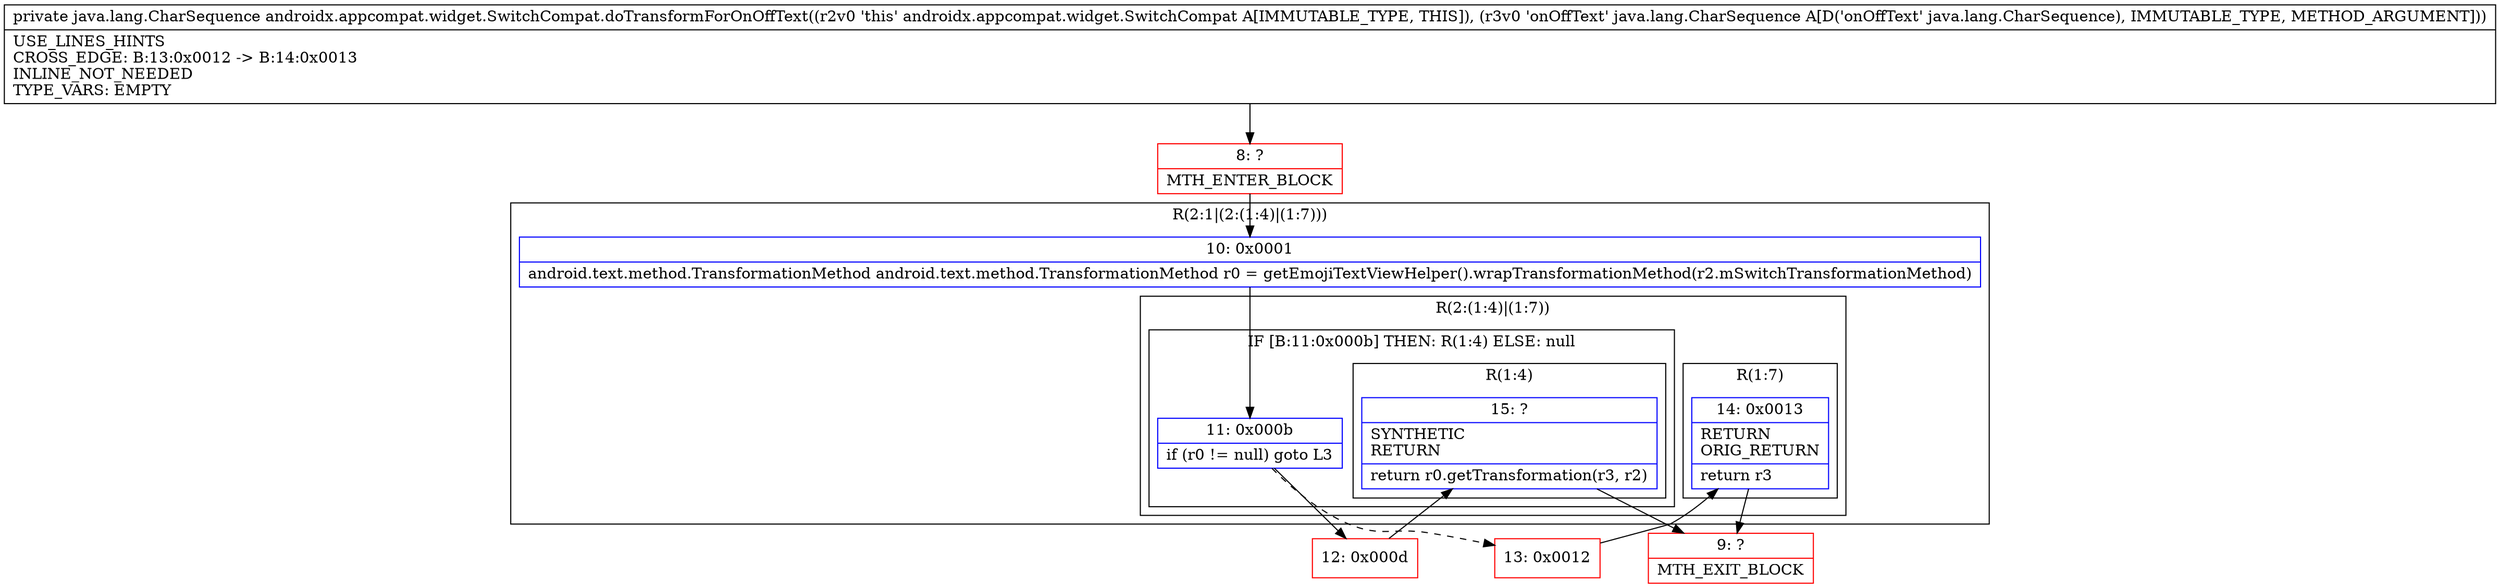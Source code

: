digraph "CFG forandroidx.appcompat.widget.SwitchCompat.doTransformForOnOffText(Ljava\/lang\/CharSequence;)Ljava\/lang\/CharSequence;" {
subgraph cluster_Region_1361206569 {
label = "R(2:1|(2:(1:4)|(1:7)))";
node [shape=record,color=blue];
Node_10 [shape=record,label="{10\:\ 0x0001|android.text.method.TransformationMethod android.text.method.TransformationMethod r0 = getEmojiTextViewHelper().wrapTransformationMethod(r2.mSwitchTransformationMethod)\l}"];
subgraph cluster_Region_402536949 {
label = "R(2:(1:4)|(1:7))";
node [shape=record,color=blue];
subgraph cluster_IfRegion_1869239737 {
label = "IF [B:11:0x000b] THEN: R(1:4) ELSE: null";
node [shape=record,color=blue];
Node_11 [shape=record,label="{11\:\ 0x000b|if (r0 != null) goto L3\l}"];
subgraph cluster_Region_601604551 {
label = "R(1:4)";
node [shape=record,color=blue];
Node_15 [shape=record,label="{15\:\ ?|SYNTHETIC\lRETURN\l|return r0.getTransformation(r3, r2)\l}"];
}
}
subgraph cluster_Region_1274240558 {
label = "R(1:7)";
node [shape=record,color=blue];
Node_14 [shape=record,label="{14\:\ 0x0013|RETURN\lORIG_RETURN\l|return r3\l}"];
}
}
}
Node_8 [shape=record,color=red,label="{8\:\ ?|MTH_ENTER_BLOCK\l}"];
Node_12 [shape=record,color=red,label="{12\:\ 0x000d}"];
Node_9 [shape=record,color=red,label="{9\:\ ?|MTH_EXIT_BLOCK\l}"];
Node_13 [shape=record,color=red,label="{13\:\ 0x0012}"];
MethodNode[shape=record,label="{private java.lang.CharSequence androidx.appcompat.widget.SwitchCompat.doTransformForOnOffText((r2v0 'this' androidx.appcompat.widget.SwitchCompat A[IMMUTABLE_TYPE, THIS]), (r3v0 'onOffText' java.lang.CharSequence A[D('onOffText' java.lang.CharSequence), IMMUTABLE_TYPE, METHOD_ARGUMENT]))  | USE_LINES_HINTS\lCROSS_EDGE: B:13:0x0012 \-\> B:14:0x0013\lINLINE_NOT_NEEDED\lTYPE_VARS: EMPTY\l}"];
MethodNode -> Node_8;Node_10 -> Node_11;
Node_11 -> Node_12;
Node_11 -> Node_13[style=dashed];
Node_15 -> Node_9;
Node_14 -> Node_9;
Node_8 -> Node_10;
Node_12 -> Node_15;
Node_13 -> Node_14;
}

